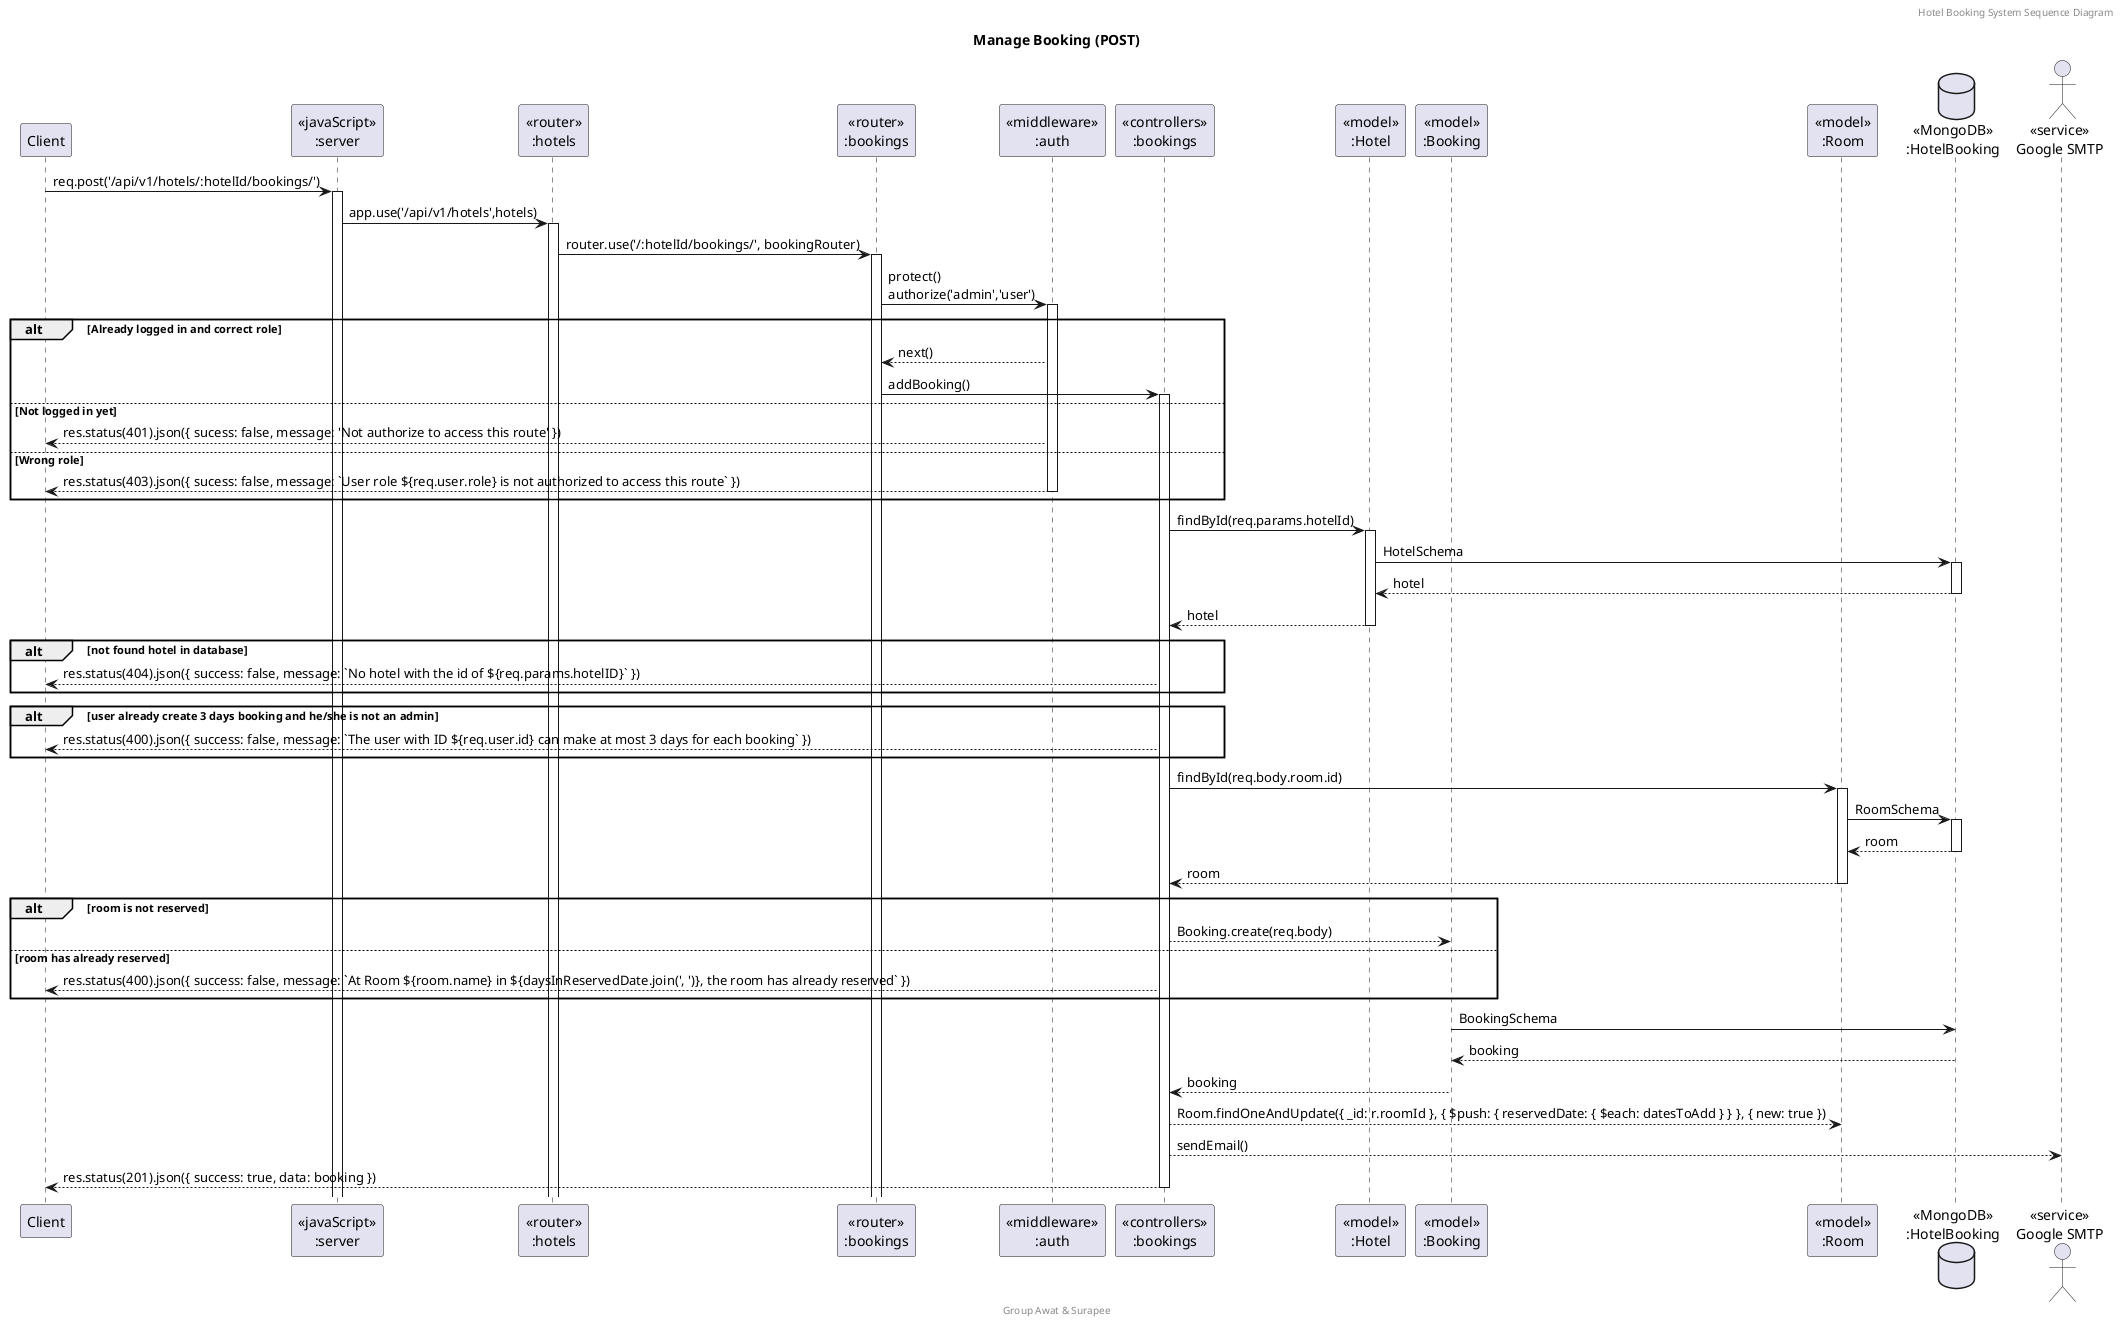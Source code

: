 @startuml Manage Booking (POST)

header Hotel Booking System Sequence Diagram
footer Group Awat & Surapee
title "Manage Booking (POST)"

participant "Client" as client
participant "<<javaScript>>\n:server" as server
participant "<<router>>\n:hotels" as routerHotels
participant "<<router>>\n:bookings" as routerBookings
participant "<<middleware>>\n:auth" as middleware
participant "<<controllers>>\n:bookings" as controllersBookings
participant "<<model>>\n:Hotel" as modelHotel
participant "<<model>>\n:Booking" as modelBooking
participant "<<model>>\n:Room" as modelRoom
database "<<MongoDB>>\n:HotelBooking" as HotelBookingDatabase
actor "<<service>>\nGoogle SMTP" as smtp

client -> server ++:req.post('/api/v1/hotels/:hotelId/bookings/')
server -> routerHotels ++:app.use('/api/v1/hotels',hotels)
routerHotels -> routerBookings ++:router.use('/:hotelId/bookings/', bookingRouter)
routerBookings -> middleware ++:protect()\nauthorize('admin','user')
alt Already logged in and correct role
    middleware --> routerBookings : next()
    routerBookings -> controllersBookings ++: addBooking()
else Not logged in yet
    middleware --> client : res.status(401).json({ sucess: false, message: 'Not authorize to access this route' })
else Wrong role
    middleware --> client --: res.status(403).json({ sucess: false, message: `User role ${req.user.role} is not authorized to access this route` })
end
controllersBookings -> modelHotel ++: findById(req.params.hotelId)
modelHotel -> HotelBookingDatabase ++: HotelSchema
HotelBookingDatabase --> modelHotel --: hotel
controllersBookings <-- modelHotel --:hotel
alt not found hotel in database
    controllersBookings --> client  : res.status(404).json({ success: false, message: `No hotel with the id of ${req.params.hotelID}` })
end
alt user already create 3 days booking and he/she is not an admin
    controllersBookings --> client : res.status(400).json({ success: false, message: `The user with ID ${req.user.id} can make at most 3 days for each booking` })
end
controllersBookings -> modelRoom ++: findById(req.body.room.id)
modelRoom -> HotelBookingDatabase ++: RoomSchema
HotelBookingDatabase --> modelRoom --: room
controllersBookings <-- modelRoom --: room
alt room is not reserved
    controllersBookings --> modelBooking : Booking.create(req.body)
else room has already reserved
    controllersBookings --> client : res.status(400).json({ success: false, message: `At Room ${room.name} in ${daysInReservedDate.join(', ')}, the room has already reserved` })
end
modelBooking -> HotelBookingDatabase : BookingSchema
HotelBookingDatabase --> modelBooking --: booking
controllersBookings <-- modelBooking --: booking

controllersBookings --> modelRoom : Room.findOneAndUpdate({ _id: r.roomId }, { $push: { reservedDate: { $each: datesToAdd } } }, { new: true })
controllersBookings --> smtp : sendEmail()
controllersBookings --> client --:res.status(201).json({ success: true, data: booking })
@enduml
